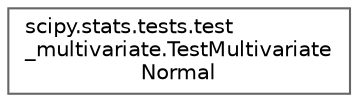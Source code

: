 digraph "Graphical Class Hierarchy"
{
 // LATEX_PDF_SIZE
  bgcolor="transparent";
  edge [fontname=Helvetica,fontsize=10,labelfontname=Helvetica,labelfontsize=10];
  node [fontname=Helvetica,fontsize=10,shape=box,height=0.2,width=0.4];
  rankdir="LR";
  Node0 [id="Node000000",label="scipy.stats.tests.test\l_multivariate.TestMultivariate\lNormal",height=0.2,width=0.4,color="grey40", fillcolor="white", style="filled",URL="$da/dc1/classscipy_1_1stats_1_1tests_1_1test__multivariate_1_1TestMultivariateNormal.html",tooltip=" "];
}
